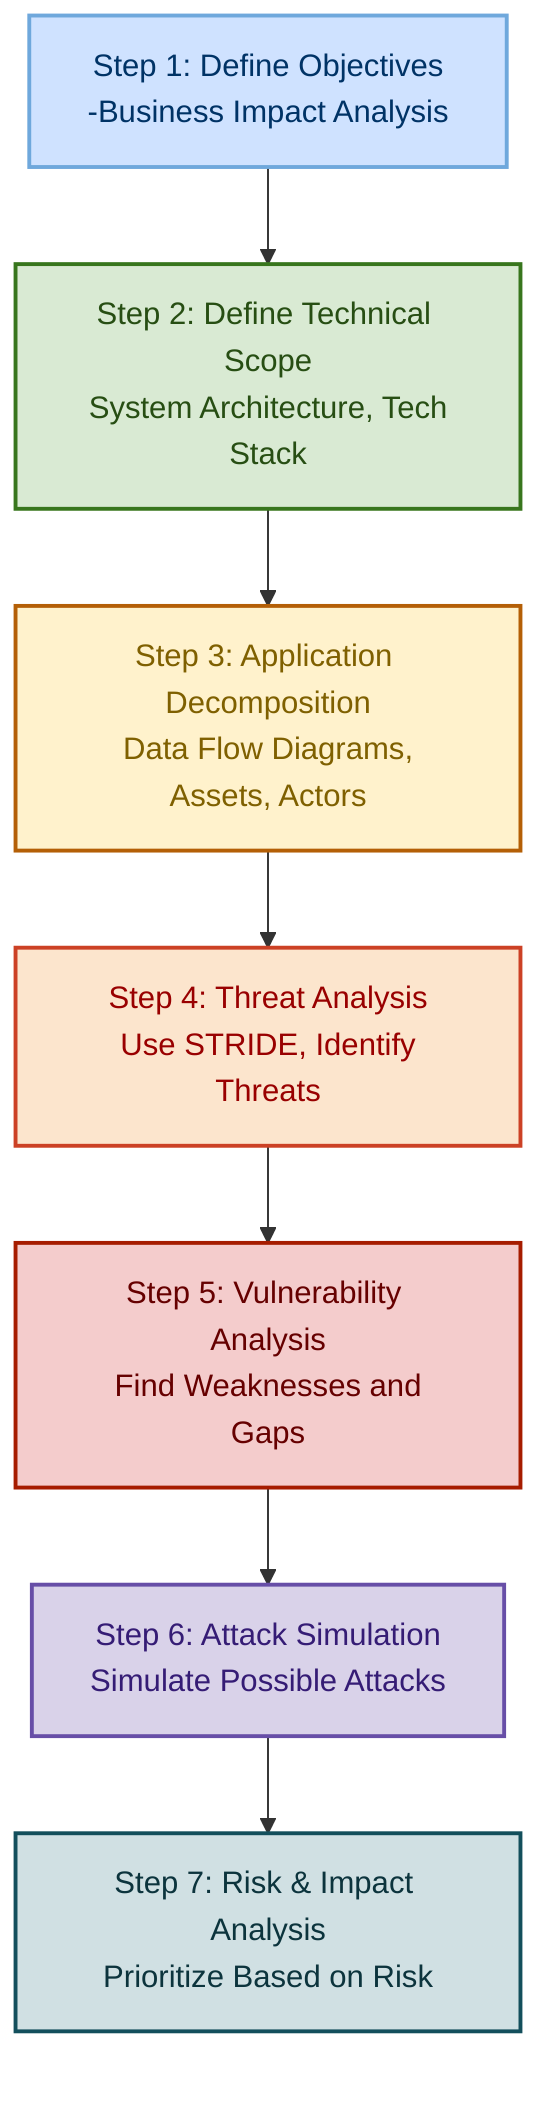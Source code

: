 graph TD
    A[Step 1: Define Objectives<br> -Business Impact Analysis] --> B[Step 2: Define Technical Scope<br> System Architecture, Tech Stack ]
    B --> C[Step 3: Application Decomposition<br> Data Flow Diagrams, Assets, Actors]
    C --> D[Step 4: Threat Analysis<br> Use STRIDE, Identify Threats]
    D --> E[Step 5: Vulnerability Analysis<br> Find Weaknesses and Gaps]
    E --> F[Step 6: Attack Simulation<br> Simulate Possible Attacks]
    F --> G[Step 7: Risk & Impact Analysis<br>Prioritize Based on Risk]

    style A fill:#cfe2ff,stroke:#6fa8dc,stroke-width:2px,color:#003366
    style B fill:#d9ead3,stroke:#38761d,stroke-width:2px,color:#274e13
    style C fill:#fff2cc,stroke:#b45f06,stroke-width:2px,color:#7f6000
    style D fill:#fce5cd,stroke:#cc4125,stroke-width:2px,color:#990000
    style E fill:#f4cccc,stroke:#a61c00,stroke-width:2px,color:#660000
    style F fill:#d9d2e9,stroke:#674ea7,stroke-width:2px,color:#351c75
    style G fill:#d0e0e3,stroke:#134f5c,stroke-width:2px,color:#0c343d